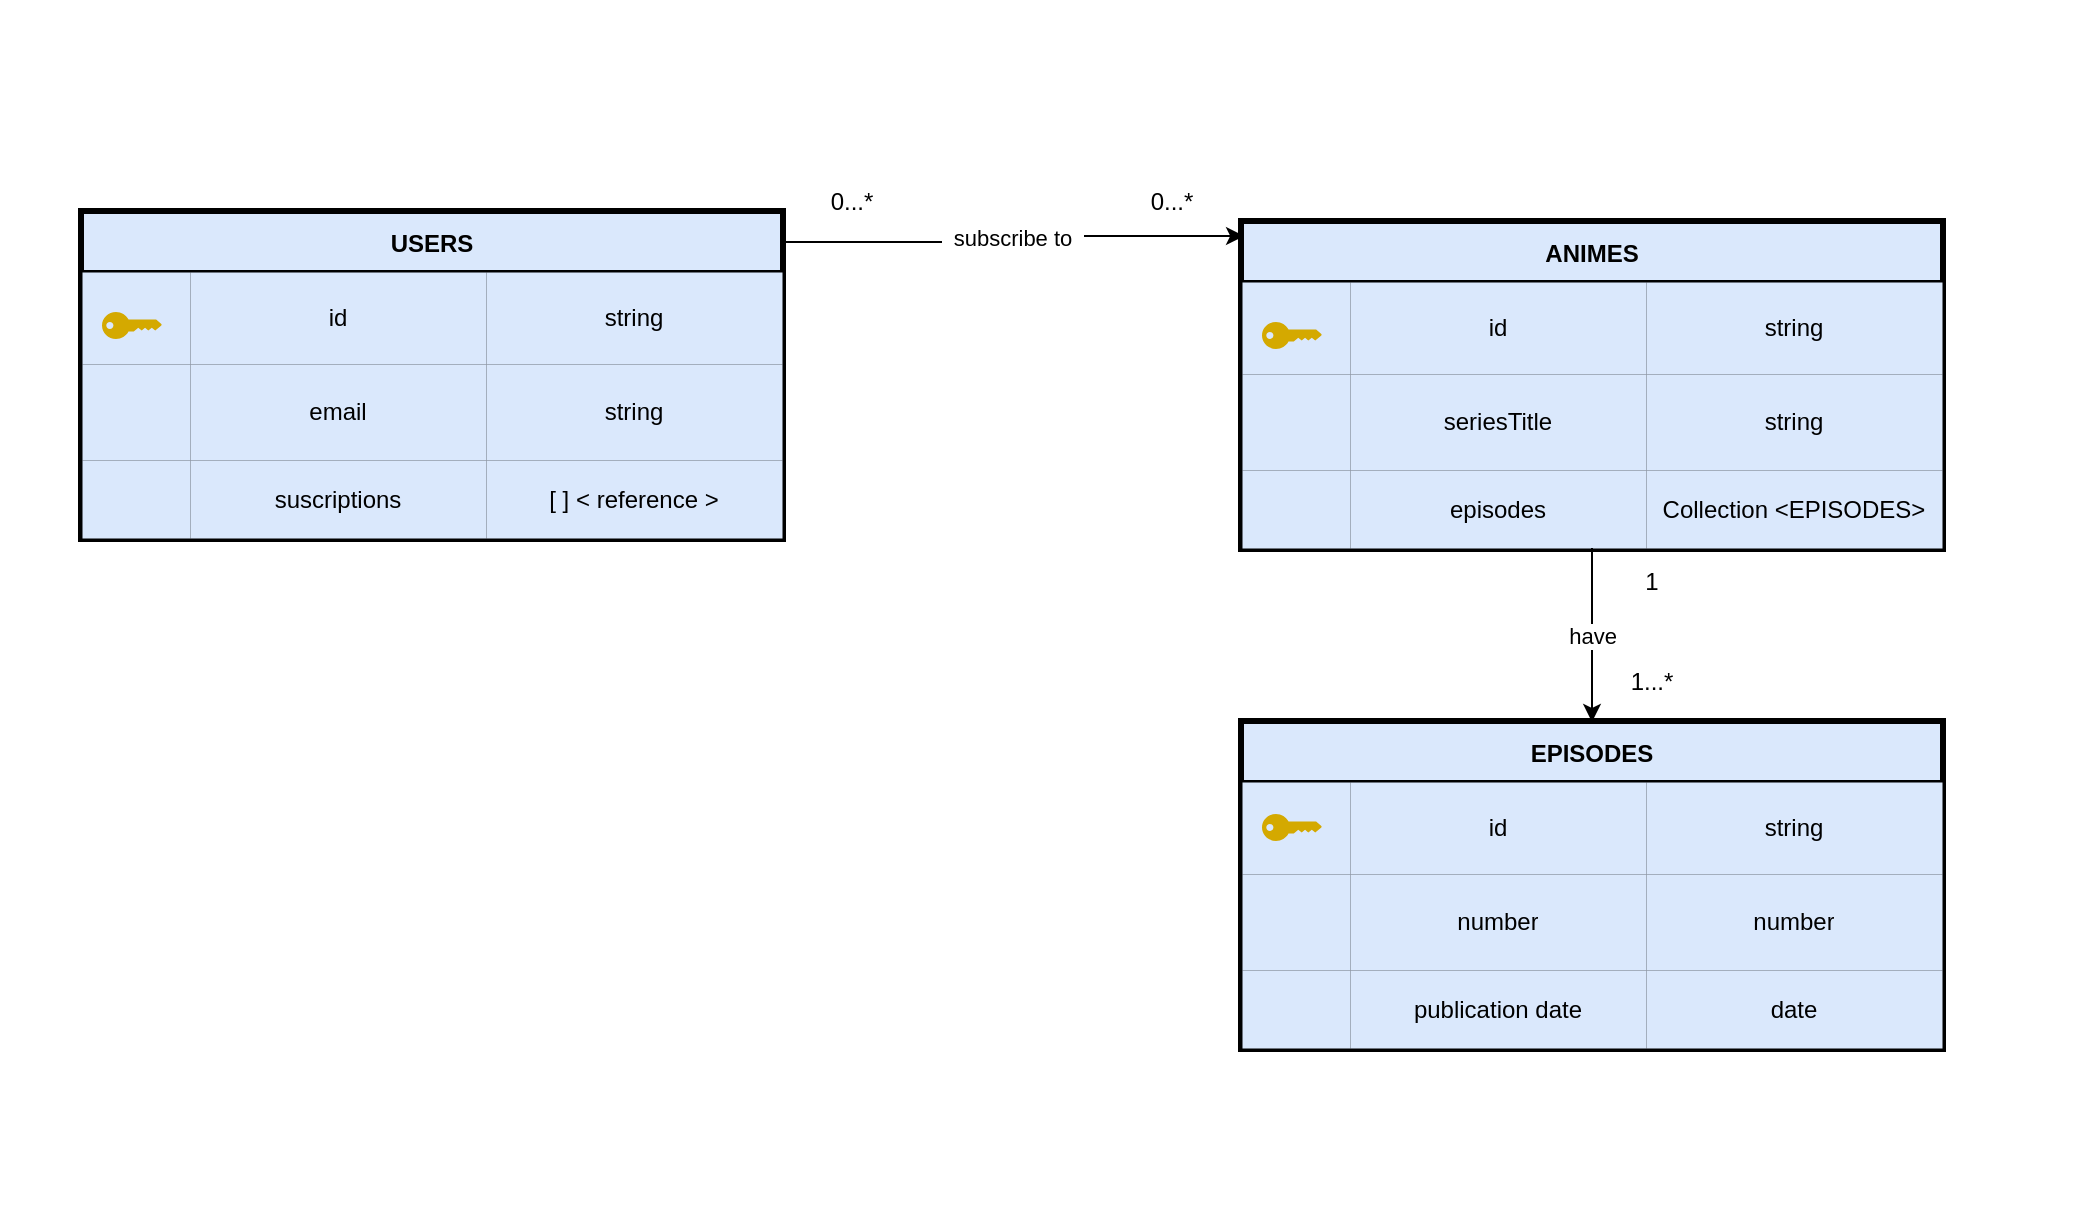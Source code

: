 <mxfile version="16.2.2" type="device"><diagram id="f_zB2Xj0lAAwWLmasu4K" name="Page-1"><mxGraphModel dx="2009" dy="809" grid="1" gridSize="10" guides="1" tooltips="1" connect="1" arrows="1" fold="1" page="1" pageScale="1" pageWidth="827" pageHeight="1169" math="0" shadow="0"><root><mxCell id="ehuU5OuI-KjAjg_5QY_5-0"/><mxCell id="ehuU5OuI-KjAjg_5QY_5-1" parent="ehuU5OuI-KjAjg_5QY_5-0"/><mxCell id="Igo3z_WfHf0eiC_jDoj3-117" value="" style="shape=table;startSize=0;container=1;collapsible=0;childLayout=tableLayout;fillColor=none;strokeColor=none;" vertex="1" parent="ehuU5OuI-KjAjg_5QY_5-1"><mxGeometry x="-150" y="200" width="1040" height="610" as="geometry"/></mxCell><mxCell id="Igo3z_WfHf0eiC_jDoj3-118" value="" style="shape=tableRow;horizontal=0;startSize=0;swimlaneHead=0;swimlaneBody=0;top=0;left=0;bottom=0;right=0;collapsible=0;dropTarget=0;fillColor=none;points=[[0,0.5],[1,0.5]];portConstraint=eastwest;" vertex="1" parent="Igo3z_WfHf0eiC_jDoj3-117"><mxGeometry width="1040" height="610" as="geometry"/></mxCell><mxCell id="Igo3z_WfHf0eiC_jDoj3-119" value="" style="shape=partialRectangle;html=1;whiteSpace=wrap;connectable=0;overflow=hidden;fillColor=none;top=0;left=0;bottom=0;right=0;pointerEvents=1;" vertex="1" parent="Igo3z_WfHf0eiC_jDoj3-118"><mxGeometry width="1040" height="610" as="geometry"><mxRectangle width="1040" height="610" as="alternateBounds"/></mxGeometry></mxCell><mxCell id="Igo3z_WfHf0eiC_jDoj3-110" value="&amp;nbsp; subscribe to&amp;nbsp;&amp;nbsp;" style="edgeStyle=orthogonalEdgeStyle;rounded=0;orthogonalLoop=1;jettySize=auto;html=1;entryX=0.003;entryY=0.043;entryDx=0;entryDy=0;entryPerimeter=0;exitX=1;exitY=0.092;exitDx=0;exitDy=0;exitPerimeter=0;" edge="1" parent="ehuU5OuI-KjAjg_5QY_5-1" source="Igo3z_WfHf0eiC_jDoj3-29" target="Igo3z_WfHf0eiC_jDoj3-57"><mxGeometry relative="1" as="geometry"/></mxCell><mxCell id="Igo3z_WfHf0eiC_jDoj3-112" value="" style="group;strokeColor=default;strokeWidth=4;" vertex="1" connectable="0" parent="ehuU5OuI-KjAjg_5QY_5-1"><mxGeometry x="-110" y="305" width="350" height="163" as="geometry"/></mxCell><mxCell id="Igo3z_WfHf0eiC_jDoj3-29" value="USERS" style="shape=table;startSize=30;container=1;collapsible=0;childLayout=tableLayout;fontStyle=1;align=center;pointerEvents=1;fillColor=#dae8fc;strokeColor=#000000;swimlaneLine=1;strokeWidth=2;" vertex="1" parent="Igo3z_WfHf0eiC_jDoj3-112"><mxGeometry width="350" height="163" as="geometry"/></mxCell><mxCell id="Igo3z_WfHf0eiC_jDoj3-30" value="" style="shape=partialRectangle;html=1;whiteSpace=wrap;collapsible=0;dropTarget=0;pointerEvents=0;fillColor=none;top=0;left=0;bottom=0;right=0;points=[[0,0.5],[1,0.5]];portConstraint=eastwest;fontColor=#000000;" vertex="1" parent="Igo3z_WfHf0eiC_jDoj3-29"><mxGeometry y="30" width="350" height="46" as="geometry"/></mxCell><mxCell id="Igo3z_WfHf0eiC_jDoj3-31" value="" style="shape=partialRectangle;html=1;whiteSpace=wrap;connectable=0;fillColor=#dae8fc;top=0;left=0;bottom=0;right=0;overflow=hidden;pointerEvents=1;strokeColor=#6c8ebf;strokeWidth=0;sketch=0;perimeterSpacing=0;" vertex="1" parent="Igo3z_WfHf0eiC_jDoj3-30"><mxGeometry width="54" height="46" as="geometry"><mxRectangle width="54" height="46" as="alternateBounds"/></mxGeometry></mxCell><mxCell id="Igo3z_WfHf0eiC_jDoj3-32" value="id" style="shape=partialRectangle;html=1;whiteSpace=wrap;connectable=0;fillColor=#dae8fc;top=0;left=0;bottom=0;right=0;overflow=hidden;pointerEvents=1;strokeColor=#6c8ebf;strokeWidth=0;sketch=0;perimeterSpacing=0;" vertex="1" parent="Igo3z_WfHf0eiC_jDoj3-30"><mxGeometry x="54" width="148" height="46" as="geometry"><mxRectangle width="148" height="46" as="alternateBounds"/></mxGeometry></mxCell><mxCell id="Igo3z_WfHf0eiC_jDoj3-33" value="string" style="shape=partialRectangle;html=1;whiteSpace=wrap;connectable=0;fillColor=#dae8fc;top=0;left=0;bottom=0;right=0;overflow=hidden;pointerEvents=1;strokeColor=#6c8ebf;strokeWidth=0;sketch=0;perimeterSpacing=0;" vertex="1" parent="Igo3z_WfHf0eiC_jDoj3-30"><mxGeometry x="202" width="148" height="46" as="geometry"><mxRectangle width="148" height="46" as="alternateBounds"/></mxGeometry></mxCell><mxCell id="Igo3z_WfHf0eiC_jDoj3-34" value="" style="shape=partialRectangle;html=1;whiteSpace=wrap;collapsible=0;dropTarget=0;pointerEvents=0;fillColor=none;top=0;left=0;bottom=0;right=0;points=[[0,0.5],[1,0.5]];portConstraint=eastwest;fontColor=#000000;" vertex="1" parent="Igo3z_WfHf0eiC_jDoj3-29"><mxGeometry y="76" width="350" height="48" as="geometry"/></mxCell><mxCell id="Igo3z_WfHf0eiC_jDoj3-35" value="" style="shape=partialRectangle;html=1;whiteSpace=wrap;connectable=0;fillColor=#dae8fc;top=0;left=0;bottom=0;right=0;overflow=hidden;pointerEvents=1;strokeColor=#6c8ebf;strokeWidth=0;" vertex="1" parent="Igo3z_WfHf0eiC_jDoj3-34"><mxGeometry width="54" height="48" as="geometry"><mxRectangle width="54" height="48" as="alternateBounds"/></mxGeometry></mxCell><mxCell id="Igo3z_WfHf0eiC_jDoj3-36" value="email" style="shape=partialRectangle;html=1;whiteSpace=wrap;connectable=0;fillColor=#dae8fc;top=0;left=0;bottom=0;right=0;overflow=hidden;pointerEvents=1;strokeColor=#6c8ebf;strokeWidth=0;" vertex="1" parent="Igo3z_WfHf0eiC_jDoj3-34"><mxGeometry x="54" width="148" height="48" as="geometry"><mxRectangle width="148" height="48" as="alternateBounds"/></mxGeometry></mxCell><mxCell id="Igo3z_WfHf0eiC_jDoj3-37" value="string" style="shape=partialRectangle;html=1;whiteSpace=wrap;connectable=0;fillColor=#dae8fc;top=0;left=0;bottom=0;right=0;overflow=hidden;pointerEvents=1;strokeColor=#6c8ebf;strokeWidth=0;" vertex="1" parent="Igo3z_WfHf0eiC_jDoj3-34"><mxGeometry x="202" width="148" height="48" as="geometry"><mxRectangle width="148" height="48" as="alternateBounds"/></mxGeometry></mxCell><mxCell id="Igo3z_WfHf0eiC_jDoj3-38" value="" style="shape=partialRectangle;html=1;whiteSpace=wrap;collapsible=0;dropTarget=0;pointerEvents=0;fillColor=none;top=0;left=0;bottom=0;right=0;points=[[0,0.5],[1,0.5]];portConstraint=eastwest;fontColor=#000000;" vertex="1" parent="Igo3z_WfHf0eiC_jDoj3-29"><mxGeometry y="124" width="350" height="39" as="geometry"/></mxCell><mxCell id="Igo3z_WfHf0eiC_jDoj3-39" value="" style="shape=partialRectangle;html=1;whiteSpace=wrap;connectable=0;fillColor=#dae8fc;top=0;left=0;bottom=0;right=0;overflow=hidden;pointerEvents=1;strokeColor=#6c8ebf;strokeWidth=0;" vertex="1" parent="Igo3z_WfHf0eiC_jDoj3-38"><mxGeometry width="54" height="39" as="geometry"><mxRectangle width="54" height="39" as="alternateBounds"/></mxGeometry></mxCell><mxCell id="Igo3z_WfHf0eiC_jDoj3-40" value="suscriptions" style="shape=partialRectangle;html=1;whiteSpace=wrap;connectable=0;fillColor=#dae8fc;top=0;left=0;bottom=0;right=0;overflow=hidden;pointerEvents=1;strokeColor=default;strokeWidth=0;" vertex="1" parent="Igo3z_WfHf0eiC_jDoj3-38"><mxGeometry x="54" width="148" height="39" as="geometry"><mxRectangle width="148" height="39" as="alternateBounds"/></mxGeometry></mxCell><mxCell id="Igo3z_WfHf0eiC_jDoj3-41" value="[ ] &amp;lt; reference &amp;gt;" style="shape=partialRectangle;html=1;whiteSpace=wrap;connectable=0;fillColor=#dae8fc;top=0;left=0;bottom=0;right=0;overflow=hidden;pointerEvents=1;strokeColor=#6c8ebf;strokeWidth=0;" vertex="1" parent="Igo3z_WfHf0eiC_jDoj3-38"><mxGeometry x="202" width="148" height="39" as="geometry"><mxRectangle width="148" height="39" as="alternateBounds"/></mxGeometry></mxCell><mxCell id="Igo3z_WfHf0eiC_jDoj3-54" value="" style="points=[[0,0.5,0],[0.24,0,0],[0.5,0.28,0],[0.995,0.475,0],[0.5,0.72,0],[0.24,1,0]];verticalLabelPosition=bottom;sketch=0;html=1;verticalAlign=top;aspect=fixed;align=center;pointerEvents=1;shape=mxgraph.cisco19.key;fillColor=#D4A900;strokeColor=none;dashed=1;dashPattern=1 2;" vertex="1" parent="Igo3z_WfHf0eiC_jDoj3-112"><mxGeometry x="10.002" y="50.0" width="29.912" height="13.462" as="geometry"/></mxCell><mxCell id="Igo3z_WfHf0eiC_jDoj3-113" value="" style="group;strokeColor=default;strokeWidth=4;" vertex="1" connectable="0" parent="ehuU5OuI-KjAjg_5QY_5-1"><mxGeometry x="470" y="310" width="350" height="163" as="geometry"/></mxCell><mxCell id="Igo3z_WfHf0eiC_jDoj3-57" value="ANIMES" style="shape=table;startSize=30;container=1;collapsible=0;childLayout=tableLayout;fontStyle=1;align=center;pointerEvents=1;fillColor=#dae8fc;strokeColor=#000000;swimlaneLine=1;strokeWidth=2;" vertex="1" parent="Igo3z_WfHf0eiC_jDoj3-113"><mxGeometry width="350" height="163" as="geometry"/></mxCell><mxCell id="Igo3z_WfHf0eiC_jDoj3-58" value="" style="shape=partialRectangle;html=1;whiteSpace=wrap;collapsible=0;dropTarget=0;pointerEvents=0;fillColor=none;top=0;left=0;bottom=0;right=0;points=[[0,0.5],[1,0.5]];portConstraint=eastwest;fontColor=#000000;" vertex="1" parent="Igo3z_WfHf0eiC_jDoj3-57"><mxGeometry y="30" width="350" height="46" as="geometry"/></mxCell><mxCell id="Igo3z_WfHf0eiC_jDoj3-59" value="" style="shape=partialRectangle;html=1;whiteSpace=wrap;connectable=0;fillColor=#dae8fc;top=0;left=0;bottom=0;right=0;overflow=hidden;pointerEvents=1;strokeColor=#6c8ebf;strokeWidth=0;sketch=0;perimeterSpacing=0;" vertex="1" parent="Igo3z_WfHf0eiC_jDoj3-58"><mxGeometry width="54" height="46" as="geometry"><mxRectangle width="54" height="46" as="alternateBounds"/></mxGeometry></mxCell><mxCell id="Igo3z_WfHf0eiC_jDoj3-60" value="id" style="shape=partialRectangle;html=1;whiteSpace=wrap;connectable=0;fillColor=#dae8fc;top=0;left=0;bottom=0;right=0;overflow=hidden;pointerEvents=1;strokeColor=#6c8ebf;strokeWidth=0;sketch=0;perimeterSpacing=0;" vertex="1" parent="Igo3z_WfHf0eiC_jDoj3-58"><mxGeometry x="54" width="148" height="46" as="geometry"><mxRectangle width="148" height="46" as="alternateBounds"/></mxGeometry></mxCell><mxCell id="Igo3z_WfHf0eiC_jDoj3-61" value="string" style="shape=partialRectangle;html=1;whiteSpace=wrap;connectable=0;fillColor=#dae8fc;top=0;left=0;bottom=0;right=0;overflow=hidden;pointerEvents=1;strokeColor=#6c8ebf;strokeWidth=0;sketch=0;perimeterSpacing=0;" vertex="1" parent="Igo3z_WfHf0eiC_jDoj3-58"><mxGeometry x="202" width="148" height="46" as="geometry"><mxRectangle width="148" height="46" as="alternateBounds"/></mxGeometry></mxCell><mxCell id="Igo3z_WfHf0eiC_jDoj3-62" value="" style="shape=partialRectangle;html=1;whiteSpace=wrap;collapsible=0;dropTarget=0;pointerEvents=0;fillColor=none;top=0;left=0;bottom=0;right=0;points=[[0,0.5],[1,0.5]];portConstraint=eastwest;fontColor=#000000;" vertex="1" parent="Igo3z_WfHf0eiC_jDoj3-57"><mxGeometry y="76" width="350" height="48" as="geometry"/></mxCell><mxCell id="Igo3z_WfHf0eiC_jDoj3-63" value="" style="shape=partialRectangle;html=1;whiteSpace=wrap;connectable=0;fillColor=#dae8fc;top=0;left=0;bottom=0;right=0;overflow=hidden;pointerEvents=1;strokeColor=#6c8ebf;strokeWidth=0;" vertex="1" parent="Igo3z_WfHf0eiC_jDoj3-62"><mxGeometry width="54" height="48" as="geometry"><mxRectangle width="54" height="48" as="alternateBounds"/></mxGeometry></mxCell><mxCell id="Igo3z_WfHf0eiC_jDoj3-64" value="seriesTitle" style="shape=partialRectangle;html=1;whiteSpace=wrap;connectable=0;fillColor=#dae8fc;top=0;left=0;bottom=0;right=0;overflow=hidden;pointerEvents=1;strokeColor=#6c8ebf;strokeWidth=0;" vertex="1" parent="Igo3z_WfHf0eiC_jDoj3-62"><mxGeometry x="54" width="148" height="48" as="geometry"><mxRectangle width="148" height="48" as="alternateBounds"/></mxGeometry></mxCell><mxCell id="Igo3z_WfHf0eiC_jDoj3-65" value="string" style="shape=partialRectangle;html=1;whiteSpace=wrap;connectable=0;fillColor=#dae8fc;top=0;left=0;bottom=0;right=0;overflow=hidden;pointerEvents=1;strokeColor=#6c8ebf;strokeWidth=0;" vertex="1" parent="Igo3z_WfHf0eiC_jDoj3-62"><mxGeometry x="202" width="148" height="48" as="geometry"><mxRectangle width="148" height="48" as="alternateBounds"/></mxGeometry></mxCell><mxCell id="Igo3z_WfHf0eiC_jDoj3-66" value="" style="shape=partialRectangle;html=1;whiteSpace=wrap;collapsible=0;dropTarget=0;pointerEvents=0;fillColor=none;top=0;left=0;bottom=0;right=0;points=[[0,0.5],[1,0.5]];portConstraint=eastwest;fontColor=#000000;" vertex="1" parent="Igo3z_WfHf0eiC_jDoj3-57"><mxGeometry y="124" width="350" height="39" as="geometry"/></mxCell><mxCell id="Igo3z_WfHf0eiC_jDoj3-67" value="" style="shape=partialRectangle;html=1;whiteSpace=wrap;connectable=0;fillColor=#dae8fc;top=0;left=0;bottom=0;right=0;overflow=hidden;pointerEvents=1;strokeColor=#6c8ebf;strokeWidth=0;" vertex="1" parent="Igo3z_WfHf0eiC_jDoj3-66"><mxGeometry width="54" height="39" as="geometry"><mxRectangle width="54" height="39" as="alternateBounds"/></mxGeometry></mxCell><mxCell id="Igo3z_WfHf0eiC_jDoj3-68" value="episodes" style="shape=partialRectangle;html=1;whiteSpace=wrap;connectable=0;fillColor=#dae8fc;top=0;left=0;bottom=0;right=0;overflow=hidden;pointerEvents=1;strokeColor=default;strokeWidth=0;" vertex="1" parent="Igo3z_WfHf0eiC_jDoj3-66"><mxGeometry x="54" width="148" height="39" as="geometry"><mxRectangle width="148" height="39" as="alternateBounds"/></mxGeometry></mxCell><mxCell id="Igo3z_WfHf0eiC_jDoj3-69" value="Collection &amp;lt;EPISODES&amp;gt;" style="shape=partialRectangle;html=1;whiteSpace=wrap;connectable=0;fillColor=#dae8fc;top=0;left=0;bottom=0;right=0;overflow=hidden;pointerEvents=1;strokeColor=#6c8ebf;strokeWidth=0;" vertex="1" parent="Igo3z_WfHf0eiC_jDoj3-66"><mxGeometry x="202" width="148" height="39" as="geometry"><mxRectangle width="148" height="39" as="alternateBounds"/></mxGeometry></mxCell><mxCell id="Igo3z_WfHf0eiC_jDoj3-82" value="" style="points=[[0,0.5,0],[0.24,0,0],[0.5,0.28,0],[0.995,0.475,0],[0.5,0.72,0],[0.24,1,0]];verticalLabelPosition=bottom;sketch=0;html=1;verticalAlign=top;aspect=fixed;align=center;pointerEvents=1;shape=mxgraph.cisco19.key;fillColor=#D4A900;strokeColor=none;dashed=1;dashPattern=1 2;" vertex="1" parent="Igo3z_WfHf0eiC_jDoj3-113"><mxGeometry x="10.002" y="50.0" width="29.912" height="13.462" as="geometry"/></mxCell><mxCell id="Igo3z_WfHf0eiC_jDoj3-116" value="" style="group;strokeColor=default;strokeWidth=4;" vertex="1" connectable="0" parent="ehuU5OuI-KjAjg_5QY_5-1"><mxGeometry x="470" y="560" width="350" height="163" as="geometry"/></mxCell><mxCell id="Igo3z_WfHf0eiC_jDoj3-84" value="EPISODES" style="shape=table;startSize=30;container=1;collapsible=0;childLayout=tableLayout;fontStyle=1;align=center;pointerEvents=1;fillColor=#dae8fc;strokeColor=#000000;swimlaneLine=1;strokeWidth=2;" vertex="1" parent="Igo3z_WfHf0eiC_jDoj3-116"><mxGeometry width="350" height="163" as="geometry"/></mxCell><mxCell id="Igo3z_WfHf0eiC_jDoj3-85" value="" style="shape=partialRectangle;html=1;whiteSpace=wrap;collapsible=0;dropTarget=0;pointerEvents=0;fillColor=none;top=0;left=0;bottom=0;right=0;points=[[0,0.5],[1,0.5]];portConstraint=eastwest;fontColor=#000000;" vertex="1" parent="Igo3z_WfHf0eiC_jDoj3-84"><mxGeometry y="30" width="350" height="46" as="geometry"/></mxCell><mxCell id="Igo3z_WfHf0eiC_jDoj3-86" value="" style="shape=partialRectangle;html=1;whiteSpace=wrap;connectable=0;fillColor=#dae8fc;top=0;left=0;bottom=0;right=0;overflow=hidden;pointerEvents=1;strokeColor=#6c8ebf;strokeWidth=0;sketch=0;perimeterSpacing=0;" vertex="1" parent="Igo3z_WfHf0eiC_jDoj3-85"><mxGeometry width="54" height="46" as="geometry"><mxRectangle width="54" height="46" as="alternateBounds"/></mxGeometry></mxCell><mxCell id="Igo3z_WfHf0eiC_jDoj3-87" value="id" style="shape=partialRectangle;html=1;whiteSpace=wrap;connectable=0;fillColor=#dae8fc;top=0;left=0;bottom=0;right=0;overflow=hidden;pointerEvents=1;strokeColor=#6c8ebf;strokeWidth=0;sketch=0;perimeterSpacing=0;" vertex="1" parent="Igo3z_WfHf0eiC_jDoj3-85"><mxGeometry x="54" width="148" height="46" as="geometry"><mxRectangle width="148" height="46" as="alternateBounds"/></mxGeometry></mxCell><mxCell id="Igo3z_WfHf0eiC_jDoj3-88" value="string" style="shape=partialRectangle;html=1;whiteSpace=wrap;connectable=0;fillColor=#dae8fc;top=0;left=0;bottom=0;right=0;overflow=hidden;pointerEvents=1;strokeColor=#6c8ebf;strokeWidth=0;sketch=0;perimeterSpacing=0;" vertex="1" parent="Igo3z_WfHf0eiC_jDoj3-85"><mxGeometry x="202" width="148" height="46" as="geometry"><mxRectangle width="148" height="46" as="alternateBounds"/></mxGeometry></mxCell><mxCell id="Igo3z_WfHf0eiC_jDoj3-89" value="" style="shape=partialRectangle;html=1;whiteSpace=wrap;collapsible=0;dropTarget=0;pointerEvents=0;fillColor=none;top=0;left=0;bottom=0;right=0;points=[[0,0.5],[1,0.5]];portConstraint=eastwest;fontColor=#000000;" vertex="1" parent="Igo3z_WfHf0eiC_jDoj3-84"><mxGeometry y="76" width="350" height="48" as="geometry"/></mxCell><mxCell id="Igo3z_WfHf0eiC_jDoj3-90" value="" style="shape=partialRectangle;html=1;whiteSpace=wrap;connectable=0;fillColor=#dae8fc;top=0;left=0;bottom=0;right=0;overflow=hidden;pointerEvents=1;strokeColor=#6c8ebf;strokeWidth=0;" vertex="1" parent="Igo3z_WfHf0eiC_jDoj3-89"><mxGeometry width="54" height="48" as="geometry"><mxRectangle width="54" height="48" as="alternateBounds"/></mxGeometry></mxCell><mxCell id="Igo3z_WfHf0eiC_jDoj3-91" value="number" style="shape=partialRectangle;html=1;whiteSpace=wrap;connectable=0;fillColor=#dae8fc;top=0;left=0;bottom=0;right=0;overflow=hidden;pointerEvents=1;strokeColor=#6c8ebf;strokeWidth=0;" vertex="1" parent="Igo3z_WfHf0eiC_jDoj3-89"><mxGeometry x="54" width="148" height="48" as="geometry"><mxRectangle width="148" height="48" as="alternateBounds"/></mxGeometry></mxCell><mxCell id="Igo3z_WfHf0eiC_jDoj3-92" value="number" style="shape=partialRectangle;html=1;whiteSpace=wrap;connectable=0;fillColor=#dae8fc;top=0;left=0;bottom=0;right=0;overflow=hidden;pointerEvents=1;strokeColor=#6c8ebf;strokeWidth=0;" vertex="1" parent="Igo3z_WfHf0eiC_jDoj3-89"><mxGeometry x="202" width="148" height="48" as="geometry"><mxRectangle width="148" height="48" as="alternateBounds"/></mxGeometry></mxCell><mxCell id="Igo3z_WfHf0eiC_jDoj3-93" value="" style="shape=partialRectangle;html=1;whiteSpace=wrap;collapsible=0;dropTarget=0;pointerEvents=0;fillColor=none;top=0;left=0;bottom=0;right=0;points=[[0,0.5],[1,0.5]];portConstraint=eastwest;fontColor=#000000;" vertex="1" parent="Igo3z_WfHf0eiC_jDoj3-84"><mxGeometry y="124" width="350" height="39" as="geometry"/></mxCell><mxCell id="Igo3z_WfHf0eiC_jDoj3-94" value="" style="shape=partialRectangle;html=1;whiteSpace=wrap;connectable=0;fillColor=#dae8fc;top=0;left=0;bottom=0;right=0;overflow=hidden;pointerEvents=1;strokeColor=#6c8ebf;strokeWidth=0;" vertex="1" parent="Igo3z_WfHf0eiC_jDoj3-93"><mxGeometry width="54" height="39" as="geometry"><mxRectangle width="54" height="39" as="alternateBounds"/></mxGeometry></mxCell><mxCell id="Igo3z_WfHf0eiC_jDoj3-95" value="publication date" style="shape=partialRectangle;html=1;whiteSpace=wrap;connectable=0;fillColor=#dae8fc;top=0;left=0;bottom=0;right=0;overflow=hidden;pointerEvents=1;strokeColor=default;strokeWidth=0;" vertex="1" parent="Igo3z_WfHf0eiC_jDoj3-93"><mxGeometry x="54" width="148" height="39" as="geometry"><mxRectangle width="148" height="39" as="alternateBounds"/></mxGeometry></mxCell><mxCell id="Igo3z_WfHf0eiC_jDoj3-96" value="date" style="shape=partialRectangle;html=1;whiteSpace=wrap;connectable=0;fillColor=#dae8fc;top=0;left=0;bottom=0;right=0;overflow=hidden;pointerEvents=1;strokeColor=#6c8ebf;strokeWidth=0;" vertex="1" parent="Igo3z_WfHf0eiC_jDoj3-93"><mxGeometry x="202" width="148" height="39" as="geometry"><mxRectangle width="148" height="39" as="alternateBounds"/></mxGeometry></mxCell><mxCell id="Igo3z_WfHf0eiC_jDoj3-109" value="" style="points=[[0,0.5,0],[0.24,0,0],[0.5,0.28,0],[0.995,0.475,0],[0.5,0.72,0],[0.24,1,0]];verticalLabelPosition=bottom;sketch=0;html=1;verticalAlign=top;aspect=fixed;align=center;pointerEvents=1;shape=mxgraph.cisco19.key;fillColor=#D4A900;strokeColor=none;dashed=1;dashPattern=1 2;" vertex="1" parent="Igo3z_WfHf0eiC_jDoj3-116"><mxGeometry x="10.002" y="46.0" width="29.912" height="13.462" as="geometry"/></mxCell><mxCell id="Igo3z_WfHf0eiC_jDoj3-120" value="have" style="edgeStyle=orthogonalEdgeStyle;rounded=0;orthogonalLoop=1;jettySize=auto;html=1;entryX=0.5;entryY=0;entryDx=0;entryDy=0;" edge="1" parent="ehuU5OuI-KjAjg_5QY_5-1" source="Igo3z_WfHf0eiC_jDoj3-57" target="Igo3z_WfHf0eiC_jDoj3-84"><mxGeometry relative="1" as="geometry"/></mxCell><mxCell id="Igo3z_WfHf0eiC_jDoj3-123" value="0...*" style="text;html=1;strokeColor=none;fillColor=none;align=center;verticalAlign=middle;whiteSpace=wrap;rounded=0;" vertex="1" parent="ehuU5OuI-KjAjg_5QY_5-1"><mxGeometry x="410" y="290" width="50" height="20" as="geometry"/></mxCell><mxCell id="Igo3z_WfHf0eiC_jDoj3-124" value="0...*" style="text;html=1;strokeColor=none;fillColor=none;align=center;verticalAlign=middle;whiteSpace=wrap;rounded=0;" vertex="1" parent="ehuU5OuI-KjAjg_5QY_5-1"><mxGeometry x="250" y="290" width="50" height="20" as="geometry"/></mxCell><mxCell id="Igo3z_WfHf0eiC_jDoj3-125" value="1...*" style="text;html=1;strokeColor=none;fillColor=none;align=center;verticalAlign=middle;whiteSpace=wrap;rounded=0;" vertex="1" parent="ehuU5OuI-KjAjg_5QY_5-1"><mxGeometry x="650" y="530" width="50" height="20" as="geometry"/></mxCell><mxCell id="Igo3z_WfHf0eiC_jDoj3-126" value="1" style="text;html=1;strokeColor=none;fillColor=none;align=center;verticalAlign=middle;whiteSpace=wrap;rounded=0;" vertex="1" parent="ehuU5OuI-KjAjg_5QY_5-1"><mxGeometry x="650" y="480" width="50" height="20" as="geometry"/></mxCell></root></mxGraphModel></diagram></mxfile>